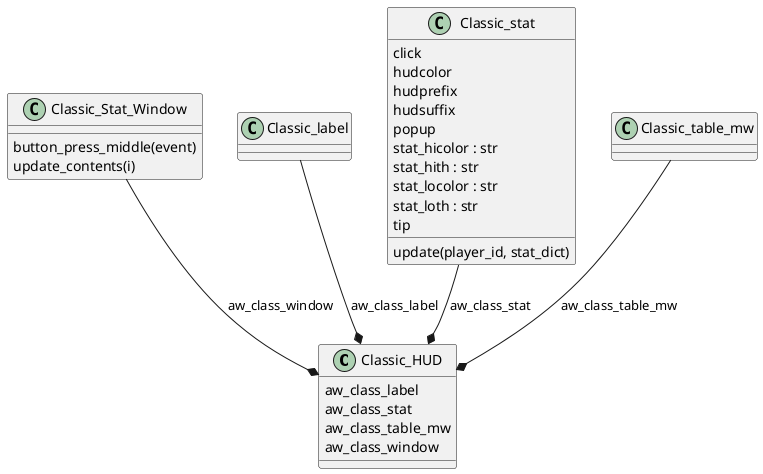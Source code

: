 @startuml classes
set namespaceSeparator none
class "Classic_HUD" as Aux_Classic_Hud.Classic_HUD {
  aw_class_label
  aw_class_stat
  aw_class_table_mw
  aw_class_window
}
class "Classic_Stat_Window" as Aux_Classic_Hud.Classic_Stat_Window {
  button_press_middle(event)
  update_contents(i)
}
class "Classic_label" as Aux_Classic_Hud.Classic_label {
}
class "Classic_stat" as Aux_Classic_Hud.Classic_stat {
  click
  hudcolor
  hudprefix
  hudsuffix
  popup
  stat_hicolor : str
  stat_hith : str
  stat_locolor : str
  stat_loth : str
  tip
  update(player_id, stat_dict)
}
class "Classic_table_mw" as Aux_Classic_Hud.Classic_table_mw {
}
Aux_Classic_Hud.Classic_Stat_Window --* Aux_Classic_Hud.Classic_HUD : aw_class_window
Aux_Classic_Hud.Classic_label --* Aux_Classic_Hud.Classic_HUD : aw_class_label
Aux_Classic_Hud.Classic_stat --* Aux_Classic_Hud.Classic_HUD : aw_class_stat
Aux_Classic_Hud.Classic_table_mw --* Aux_Classic_Hud.Classic_HUD : aw_class_table_mw
@enduml
